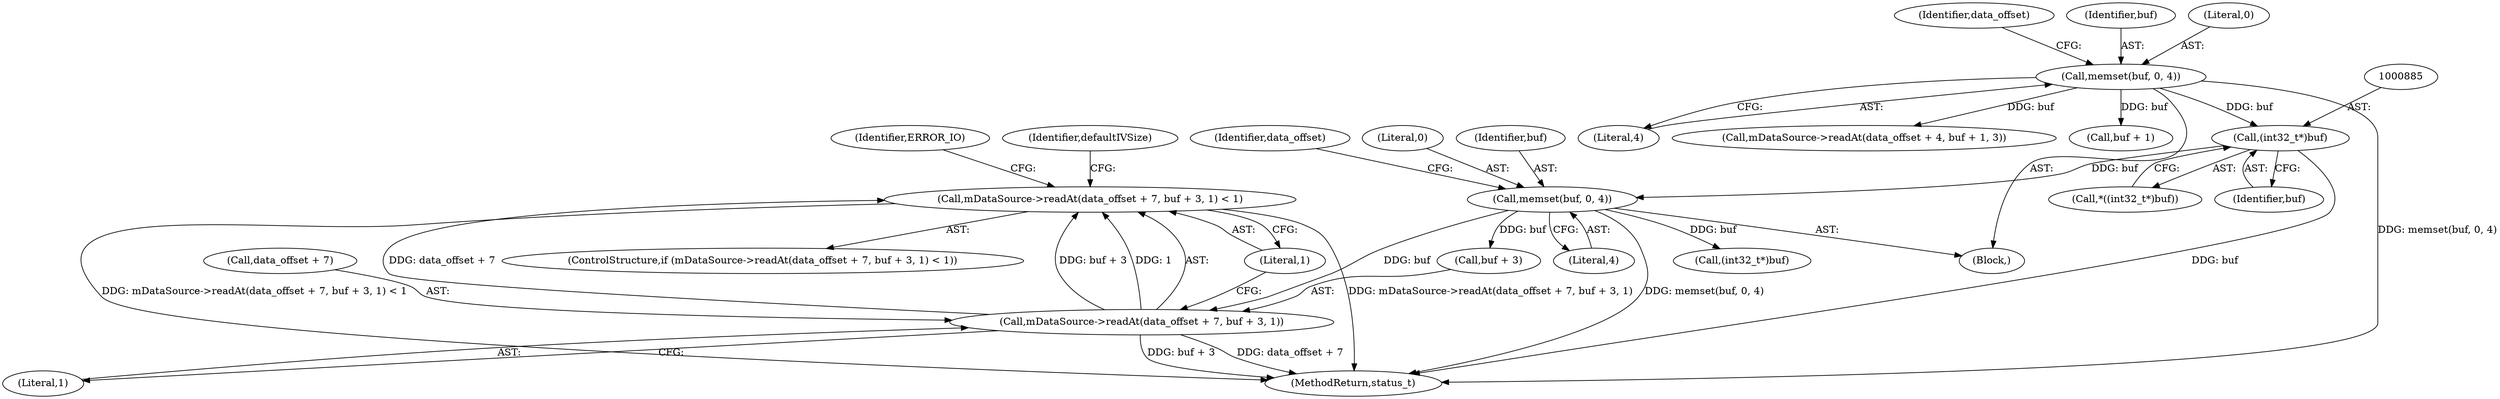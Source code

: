 digraph "0_Android_f4a88c8ed4f8186b3d6e2852993e063fc33ff231@API" {
"1000899" [label="(Call,mDataSource->readAt(data_offset + 7, buf + 3, 1) < 1)"];
"1000900" [label="(Call,mDataSource->readAt(data_offset + 7, buf + 3, 1))"];
"1000894" [label="(Call,memset(buf, 0, 4))"];
"1000884" [label="(Call,(int32_t*)buf)"];
"1000861" [label="(Call,memset(buf, 0, 4))"];
"1000908" [label="(Literal,1)"];
"1000898" [label="(ControlStructure,if (mDataSource->readAt(data_offset + 7, buf + 3, 1) < 1))"];
"1000864" [label="(Literal,4)"];
"1000895" [label="(Identifier,buf)"];
"1000914" [label="(Identifier,defaultIVSize)"];
"1000861" [label="(Call,memset(buf, 0, 4))"];
"1000884" [label="(Call,(int32_t*)buf)"];
"1000907" [label="(Literal,1)"];
"1000901" [label="(Call,data_offset + 7)"];
"1000917" [label="(Call,(int32_t*)buf)"];
"1000869" [label="(Identifier,data_offset)"];
"1000883" [label="(Call,*((int32_t*)buf))"];
"1000894" [label="(Call,memset(buf, 0, 4))"];
"1000902" [label="(Identifier,data_offset)"];
"1000900" [label="(Call,mDataSource->readAt(data_offset + 7, buf + 3, 1))"];
"1000862" [label="(Identifier,buf)"];
"1000904" [label="(Call,buf + 3)"];
"1000848" [label="(Block,)"];
"1000897" [label="(Literal,4)"];
"1000886" [label="(Identifier,buf)"];
"1002911" [label="(MethodReturn,status_t)"];
"1000899" [label="(Call,mDataSource->readAt(data_offset + 7, buf + 3, 1) < 1)"];
"1000896" [label="(Literal,0)"];
"1000911" [label="(Identifier,ERROR_IO)"];
"1000867" [label="(Call,mDataSource->readAt(data_offset + 4, buf + 1, 3))"];
"1000863" [label="(Literal,0)"];
"1000871" [label="(Call,buf + 1)"];
"1000899" -> "1000898"  [label="AST: "];
"1000899" -> "1000908"  [label="CFG: "];
"1000900" -> "1000899"  [label="AST: "];
"1000908" -> "1000899"  [label="AST: "];
"1000911" -> "1000899"  [label="CFG: "];
"1000914" -> "1000899"  [label="CFG: "];
"1000899" -> "1002911"  [label="DDG: mDataSource->readAt(data_offset + 7, buf + 3, 1) < 1"];
"1000899" -> "1002911"  [label="DDG: mDataSource->readAt(data_offset + 7, buf + 3, 1)"];
"1000900" -> "1000899"  [label="DDG: data_offset + 7"];
"1000900" -> "1000899"  [label="DDG: buf + 3"];
"1000900" -> "1000899"  [label="DDG: 1"];
"1000900" -> "1000907"  [label="CFG: "];
"1000901" -> "1000900"  [label="AST: "];
"1000904" -> "1000900"  [label="AST: "];
"1000907" -> "1000900"  [label="AST: "];
"1000908" -> "1000900"  [label="CFG: "];
"1000900" -> "1002911"  [label="DDG: buf + 3"];
"1000900" -> "1002911"  [label="DDG: data_offset + 7"];
"1000894" -> "1000900"  [label="DDG: buf"];
"1000894" -> "1000848"  [label="AST: "];
"1000894" -> "1000897"  [label="CFG: "];
"1000895" -> "1000894"  [label="AST: "];
"1000896" -> "1000894"  [label="AST: "];
"1000897" -> "1000894"  [label="AST: "];
"1000902" -> "1000894"  [label="CFG: "];
"1000894" -> "1002911"  [label="DDG: memset(buf, 0, 4)"];
"1000884" -> "1000894"  [label="DDG: buf"];
"1000894" -> "1000904"  [label="DDG: buf"];
"1000894" -> "1000917"  [label="DDG: buf"];
"1000884" -> "1000883"  [label="AST: "];
"1000884" -> "1000886"  [label="CFG: "];
"1000885" -> "1000884"  [label="AST: "];
"1000886" -> "1000884"  [label="AST: "];
"1000883" -> "1000884"  [label="CFG: "];
"1000884" -> "1002911"  [label="DDG: buf"];
"1000861" -> "1000884"  [label="DDG: buf"];
"1000861" -> "1000848"  [label="AST: "];
"1000861" -> "1000864"  [label="CFG: "];
"1000862" -> "1000861"  [label="AST: "];
"1000863" -> "1000861"  [label="AST: "];
"1000864" -> "1000861"  [label="AST: "];
"1000869" -> "1000861"  [label="CFG: "];
"1000861" -> "1002911"  [label="DDG: memset(buf, 0, 4)"];
"1000861" -> "1000867"  [label="DDG: buf"];
"1000861" -> "1000871"  [label="DDG: buf"];
}
